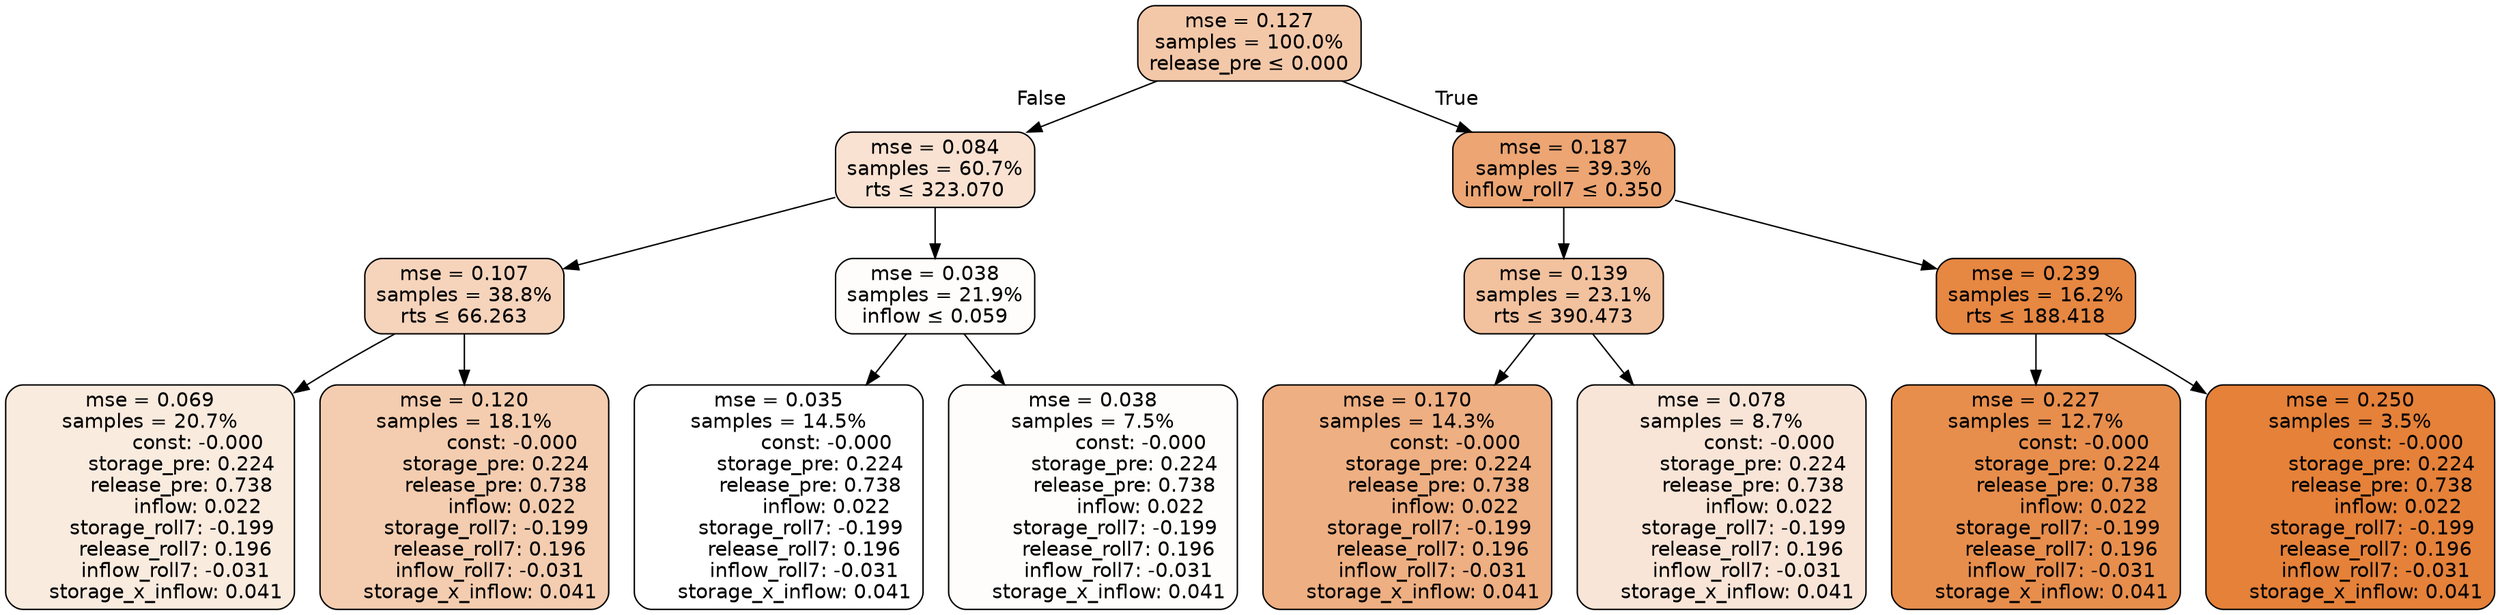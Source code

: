 digraph tree {
node [shape=rectangle, style="filled, rounded", color="black", fontname=helvetica] ;
edge [fontname=helvetica] ;
	"0" [label="mse = 0.127
samples = 100.0%
release_pre &le; 0.000", fillcolor="#f3c8a9"]
	"1" [label="mse = 0.084
samples = 60.7%
rts &le; 323.070", fillcolor="#f9e2d2"]
	"2" [label="mse = 0.107
samples = 38.8%
rts &le; 66.263", fillcolor="#f6d4bc"]
	"3" [label="mse = 0.069
samples = 20.7%
               const: -0.000
          storage_pre: 0.224
          release_pre: 0.738
               inflow: 0.022
       storage_roll7: -0.199
        release_roll7: 0.196
        inflow_roll7: -0.031
     storage_x_inflow: 0.041", fillcolor="#faebdf"]
	"4" [label="mse = 0.120
samples = 18.1%
               const: -0.000
          storage_pre: 0.224
          release_pre: 0.738
               inflow: 0.022
       storage_roll7: -0.199
        release_roll7: 0.196
        inflow_roll7: -0.031
     storage_x_inflow: 0.041", fillcolor="#f4cdb0"]
	"5" [label="mse = 0.038
samples = 21.9%
inflow &le; 0.059", fillcolor="#fefdfc"]
	"6" [label="mse = 0.035
samples = 14.5%
               const: -0.000
          storage_pre: 0.224
          release_pre: 0.738
               inflow: 0.022
       storage_roll7: -0.199
        release_roll7: 0.196
        inflow_roll7: -0.031
     storage_x_inflow: 0.041", fillcolor="#ffffff"]
	"7" [label="mse = 0.038
samples = 7.5%
               const: -0.000
          storage_pre: 0.224
          release_pre: 0.738
               inflow: 0.022
       storage_roll7: -0.199
        release_roll7: 0.196
        inflow_roll7: -0.031
     storage_x_inflow: 0.041", fillcolor="#fefdfc"]
	"8" [label="mse = 0.187
samples = 39.3%
inflow_roll7 &le; 0.350", fillcolor="#eca573"]
	"9" [label="mse = 0.139
samples = 23.1%
rts &le; 390.473", fillcolor="#f2c19e"]
	"10" [label="mse = 0.170
samples = 14.3%
               const: -0.000
          storage_pre: 0.224
          release_pre: 0.738
               inflow: 0.022
       storage_roll7: -0.199
        release_roll7: 0.196
        inflow_roll7: -0.031
     storage_x_inflow: 0.041", fillcolor="#eeaf82"]
	"11" [label="mse = 0.078
samples = 8.7%
               const: -0.000
          storage_pre: 0.224
          release_pre: 0.738
               inflow: 0.022
       storage_roll7: -0.199
        release_roll7: 0.196
        inflow_roll7: -0.031
     storage_x_inflow: 0.041", fillcolor="#f9e5d7"]
	"12" [label="mse = 0.239
samples = 16.2%
rts &le; 188.418", fillcolor="#e68742"]
	"13" [label="mse = 0.227
samples = 12.7%
               const: -0.000
          storage_pre: 0.224
          release_pre: 0.738
               inflow: 0.022
       storage_roll7: -0.199
        release_roll7: 0.196
        inflow_roll7: -0.031
     storage_x_inflow: 0.041", fillcolor="#e78e4d"]
	"14" [label="mse = 0.250
samples = 3.5%
               const: -0.000
          storage_pre: 0.224
          release_pre: 0.738
               inflow: 0.022
       storage_roll7: -0.199
        release_roll7: 0.196
        inflow_roll7: -0.031
     storage_x_inflow: 0.041", fillcolor="#e58139"]

	"0" -> "1" [labeldistance=2.5, labelangle=45, headlabel="False"]
	"1" -> "2"
	"2" -> "3"
	"2" -> "4"
	"1" -> "5"
	"5" -> "6"
	"5" -> "7"
	"0" -> "8" [labeldistance=2.5, labelangle=-45, headlabel="True"]
	"8" -> "9"
	"9" -> "10"
	"9" -> "11"
	"8" -> "12"
	"12" -> "13"
	"12" -> "14"
}
